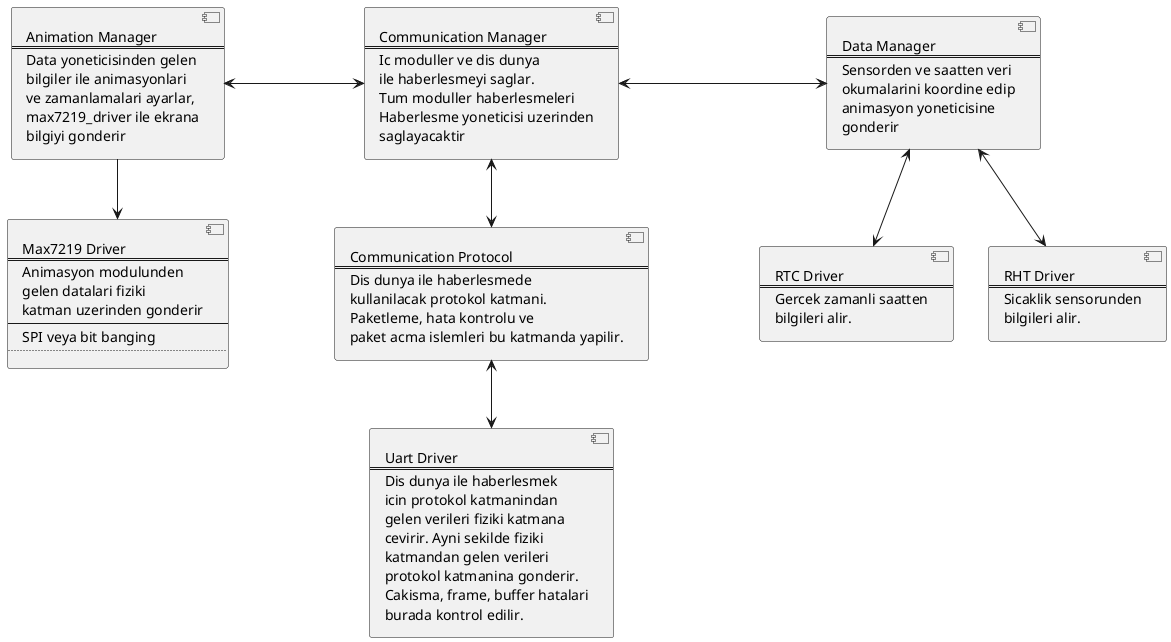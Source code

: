 @startuml

component max7219_driver[
Max7219 Driver
====
Animasyon modulunden
gelen datalari fiziki
katman uzerinden gonderir
----
SPI veya bit banging
....
]

component rtc_driver[
RTC Driver
====
Gercek zamanli saatten
bilgileri alir.
]

component rht_driver[
RHT Driver
====
Sicaklik sensorunden
bilgileri alir.
]

component comms_protocol[
Communication Protocol
====
Dis dunya ile haberlesmede 
kullanilacak protokol katmani.
Paketleme, hata kontrolu ve
paket acma islemleri bu katmanda yapilir.
]

component uart_driver[
Uart Driver
====
Dis dunya ile haberlesmek
icin protokol katmanindan
gelen verileri fiziki katmana
cevirir. Ayni sekilde fiziki
katmandan gelen verileri
protokol katmanina gonderir.
Cakisma, frame, buffer hatalari
burada kontrol edilir.
]

component animation_mgr[
Animation Manager
====
Data yoneticisinden gelen
bilgiler ile animasyonlari
ve zamanlamalari ayarlar,
max7219_driver ile ekrana
bilgiyi gonderir
]

component data_mgr[
Data Manager
====
Sensorden ve saatten veri
okumalarini koordine edip
animasyon yoneticisine
gonderir
]

component comms_mgr[
Communication Manager
====
Ic moduller ve dis dunya
ile haberlesmeyi saglar.
Tum moduller haberlesmeleri
Haberlesme yoneticisi uzerinden
saglayacaktir
]

comms_mgr <----[norank]-> data_mgr
comms_mgr <----[norank]-> animation_mgr
data_mgr <--> rht_driver
data_mgr <--> rtc_driver
animation_mgr --> max7219_driver
comms_mgr <--> comms_protocol
comms_protocol <--> uart_driver
@enduml

